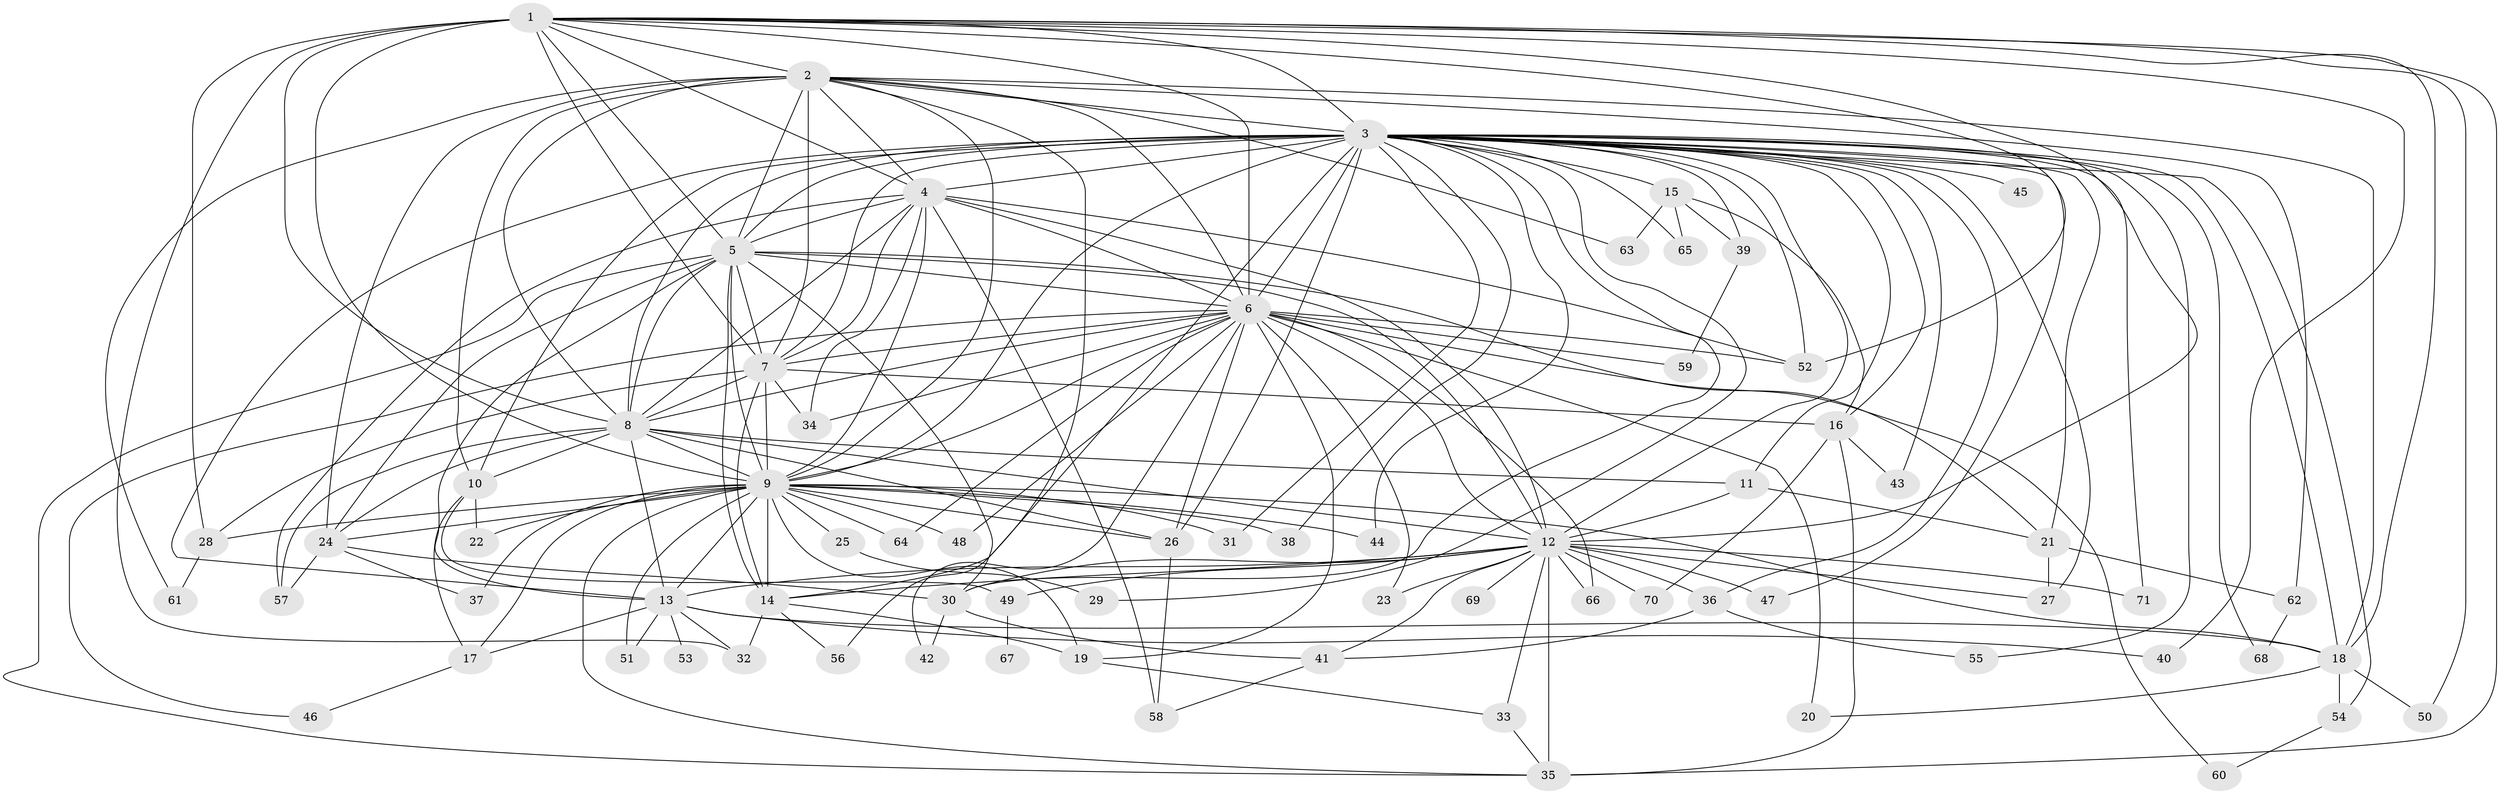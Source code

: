 // original degree distribution, {19: 0.0070921985815602835, 17: 0.0070921985815602835, 36: 0.0070921985815602835, 20: 0.014184397163120567, 34: 0.0070921985815602835, 26: 0.0070921985815602835, 16: 0.0070921985815602835, 25: 0.0070921985815602835, 30: 0.0070921985815602835, 4: 0.09219858156028368, 6: 0.03546099290780142, 2: 0.5602836879432624, 12: 0.0070921985815602835, 7: 0.014184397163120567, 3: 0.1773049645390071, 5: 0.0425531914893617}
// Generated by graph-tools (version 1.1) at 2025/34/03/09/25 02:34:52]
// undirected, 71 vertices, 192 edges
graph export_dot {
graph [start="1"]
  node [color=gray90,style=filled];
  1;
  2;
  3;
  4;
  5;
  6;
  7;
  8;
  9;
  10;
  11;
  12;
  13;
  14;
  15;
  16;
  17;
  18;
  19;
  20;
  21;
  22;
  23;
  24;
  25;
  26;
  27;
  28;
  29;
  30;
  31;
  32;
  33;
  34;
  35;
  36;
  37;
  38;
  39;
  40;
  41;
  42;
  43;
  44;
  45;
  46;
  47;
  48;
  49;
  50;
  51;
  52;
  53;
  54;
  55;
  56;
  57;
  58;
  59;
  60;
  61;
  62;
  63;
  64;
  65;
  66;
  67;
  68;
  69;
  70;
  71;
  1 -- 2 [weight=2.0];
  1 -- 3 [weight=3.0];
  1 -- 4 [weight=3.0];
  1 -- 5 [weight=2.0];
  1 -- 6 [weight=2.0];
  1 -- 7 [weight=2.0];
  1 -- 8 [weight=2.0];
  1 -- 9 [weight=3.0];
  1 -- 12 [weight=3.0];
  1 -- 18 [weight=1.0];
  1 -- 28 [weight=3.0];
  1 -- 32 [weight=1.0];
  1 -- 35 [weight=1.0];
  1 -- 40 [weight=1.0];
  1 -- 50 [weight=1.0];
  1 -- 52 [weight=1.0];
  2 -- 3 [weight=1.0];
  2 -- 4 [weight=1.0];
  2 -- 5 [weight=1.0];
  2 -- 6 [weight=1.0];
  2 -- 7 [weight=1.0];
  2 -- 8 [weight=3.0];
  2 -- 9 [weight=2.0];
  2 -- 10 [weight=1.0];
  2 -- 18 [weight=1.0];
  2 -- 24 [weight=1.0];
  2 -- 56 [weight=1.0];
  2 -- 61 [weight=1.0];
  2 -- 62 [weight=1.0];
  2 -- 63 [weight=1.0];
  3 -- 4 [weight=3.0];
  3 -- 5 [weight=1.0];
  3 -- 6 [weight=2.0];
  3 -- 7 [weight=12.0];
  3 -- 8 [weight=2.0];
  3 -- 9 [weight=1.0];
  3 -- 10 [weight=1.0];
  3 -- 11 [weight=1.0];
  3 -- 12 [weight=2.0];
  3 -- 13 [weight=2.0];
  3 -- 14 [weight=1.0];
  3 -- 15 [weight=2.0];
  3 -- 16 [weight=1.0];
  3 -- 18 [weight=1.0];
  3 -- 21 [weight=2.0];
  3 -- 26 [weight=2.0];
  3 -- 27 [weight=1.0];
  3 -- 29 [weight=1.0];
  3 -- 30 [weight=1.0];
  3 -- 31 [weight=2.0];
  3 -- 36 [weight=1.0];
  3 -- 38 [weight=1.0];
  3 -- 39 [weight=1.0];
  3 -- 43 [weight=1.0];
  3 -- 44 [weight=1.0];
  3 -- 45 [weight=1.0];
  3 -- 47 [weight=1.0];
  3 -- 52 [weight=1.0];
  3 -- 54 [weight=1.0];
  3 -- 55 [weight=1.0];
  3 -- 65 [weight=1.0];
  3 -- 68 [weight=1.0];
  3 -- 71 [weight=1.0];
  4 -- 5 [weight=2.0];
  4 -- 6 [weight=1.0];
  4 -- 7 [weight=1.0];
  4 -- 8 [weight=1.0];
  4 -- 9 [weight=1.0];
  4 -- 12 [weight=2.0];
  4 -- 34 [weight=1.0];
  4 -- 52 [weight=1.0];
  4 -- 57 [weight=1.0];
  4 -- 58 [weight=2.0];
  5 -- 6 [weight=1.0];
  5 -- 7 [weight=1.0];
  5 -- 8 [weight=2.0];
  5 -- 9 [weight=1.0];
  5 -- 12 [weight=16.0];
  5 -- 13 [weight=1.0];
  5 -- 14 [weight=2.0];
  5 -- 21 [weight=1.0];
  5 -- 24 [weight=1.0];
  5 -- 30 [weight=1.0];
  5 -- 35 [weight=1.0];
  6 -- 7 [weight=1.0];
  6 -- 8 [weight=1.0];
  6 -- 9 [weight=1.0];
  6 -- 12 [weight=2.0];
  6 -- 19 [weight=1.0];
  6 -- 20 [weight=1.0];
  6 -- 23 [weight=1.0];
  6 -- 26 [weight=1.0];
  6 -- 34 [weight=1.0];
  6 -- 42 [weight=1.0];
  6 -- 46 [weight=1.0];
  6 -- 48 [weight=1.0];
  6 -- 52 [weight=1.0];
  6 -- 59 [weight=1.0];
  6 -- 60 [weight=1.0];
  6 -- 64 [weight=1.0];
  6 -- 66 [weight=1.0];
  7 -- 8 [weight=2.0];
  7 -- 9 [weight=1.0];
  7 -- 14 [weight=1.0];
  7 -- 16 [weight=1.0];
  7 -- 28 [weight=1.0];
  7 -- 34 [weight=1.0];
  8 -- 9 [weight=1.0];
  8 -- 10 [weight=1.0];
  8 -- 11 [weight=1.0];
  8 -- 12 [weight=2.0];
  8 -- 13 [weight=1.0];
  8 -- 24 [weight=1.0];
  8 -- 26 [weight=1.0];
  8 -- 57 [weight=1.0];
  9 -- 13 [weight=1.0];
  9 -- 14 [weight=1.0];
  9 -- 17 [weight=1.0];
  9 -- 18 [weight=1.0];
  9 -- 19 [weight=1.0];
  9 -- 22 [weight=1.0];
  9 -- 24 [weight=1.0];
  9 -- 25 [weight=1.0];
  9 -- 26 [weight=1.0];
  9 -- 28 [weight=1.0];
  9 -- 31 [weight=1.0];
  9 -- 35 [weight=1.0];
  9 -- 37 [weight=1.0];
  9 -- 38 [weight=1.0];
  9 -- 44 [weight=1.0];
  9 -- 48 [weight=1.0];
  9 -- 51 [weight=1.0];
  9 -- 64 [weight=1.0];
  10 -- 17 [weight=1.0];
  10 -- 22 [weight=1.0];
  10 -- 49 [weight=1.0];
  11 -- 12 [weight=1.0];
  11 -- 21 [weight=1.0];
  12 -- 13 [weight=1.0];
  12 -- 14 [weight=1.0];
  12 -- 23 [weight=1.0];
  12 -- 27 [weight=1.0];
  12 -- 30 [weight=1.0];
  12 -- 33 [weight=1.0];
  12 -- 35 [weight=3.0];
  12 -- 36 [weight=1.0];
  12 -- 41 [weight=1.0];
  12 -- 47 [weight=1.0];
  12 -- 49 [weight=1.0];
  12 -- 66 [weight=1.0];
  12 -- 69 [weight=2.0];
  12 -- 70 [weight=1.0];
  12 -- 71 [weight=1.0];
  13 -- 17 [weight=1.0];
  13 -- 18 [weight=1.0];
  13 -- 32 [weight=1.0];
  13 -- 40 [weight=1.0];
  13 -- 51 [weight=1.0];
  13 -- 53 [weight=1.0];
  14 -- 19 [weight=1.0];
  14 -- 32 [weight=1.0];
  14 -- 56 [weight=1.0];
  15 -- 16 [weight=1.0];
  15 -- 39 [weight=1.0];
  15 -- 63 [weight=1.0];
  15 -- 65 [weight=1.0];
  16 -- 35 [weight=1.0];
  16 -- 43 [weight=1.0];
  16 -- 70 [weight=1.0];
  17 -- 46 [weight=1.0];
  18 -- 20 [weight=1.0];
  18 -- 50 [weight=1.0];
  18 -- 54 [weight=1.0];
  19 -- 33 [weight=1.0];
  21 -- 27 [weight=1.0];
  21 -- 62 [weight=1.0];
  24 -- 30 [weight=1.0];
  24 -- 37 [weight=1.0];
  24 -- 57 [weight=1.0];
  25 -- 29 [weight=1.0];
  26 -- 58 [weight=1.0];
  28 -- 61 [weight=1.0];
  30 -- 41 [weight=1.0];
  30 -- 42 [weight=1.0];
  33 -- 35 [weight=1.0];
  36 -- 41 [weight=1.0];
  36 -- 55 [weight=1.0];
  39 -- 59 [weight=1.0];
  41 -- 58 [weight=1.0];
  49 -- 67 [weight=1.0];
  54 -- 60 [weight=1.0];
  62 -- 68 [weight=1.0];
}
